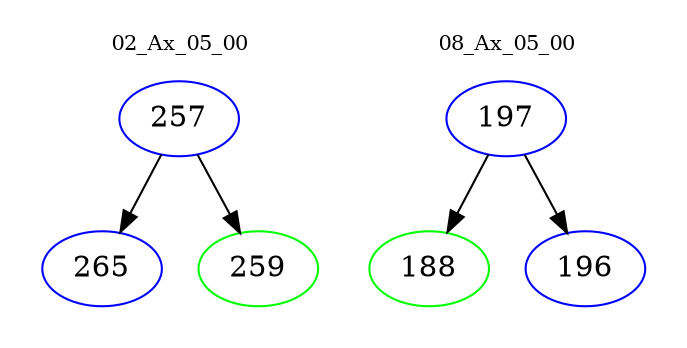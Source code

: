 digraph{
subgraph cluster_0 {
color = white
label = "02_Ax_05_00";
fontsize=10;
T0_257 [label="257", color="blue"]
T0_257 -> T0_265 [color="black"]
T0_265 [label="265", color="blue"]
T0_257 -> T0_259 [color="black"]
T0_259 [label="259", color="green"]
}
subgraph cluster_1 {
color = white
label = "08_Ax_05_00";
fontsize=10;
T1_197 [label="197", color="blue"]
T1_197 -> T1_188 [color="black"]
T1_188 [label="188", color="green"]
T1_197 -> T1_196 [color="black"]
T1_196 [label="196", color="blue"]
}
}
